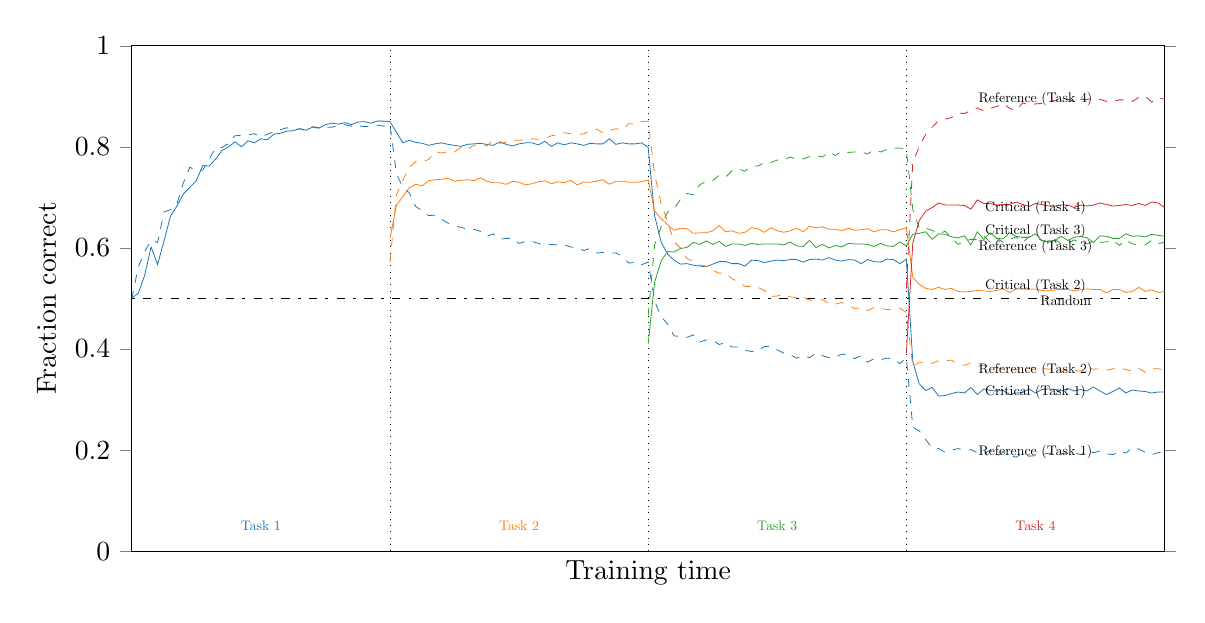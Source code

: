 % This file was created by matplotlib2tikz v0.6.18.
\begin{tikzpicture}

\definecolor{color0}{rgb}{0.122,0.467,0.706}
\definecolor{color1}{rgb}{1,0.498,0.055}
\definecolor{color2}{rgb}{0.173,0.627,0.173}
\definecolor{color3}{rgb}{0.839,0.153,0.157}

\begin{axis}[
every y tick label/.style = {
rotate=0
},
height=8cm,
tick align=outside,
width=14.698cm,
x grid style={white!69.02!black},
xlabel={Training time},
xmajorticks=false,
xmin=0, xmax=160,
y grid style={white!69.02!black},
ylabel={Fraction correct},
ymin=0, ymax=1,
ytick pos=both
]
\addplot [line width=0.29pt, black, dotted, forget plot]
table [row sep=\\]{%
40	0 \\
40	1 \\
};
\addplot [line width=0.29pt, black, dotted, forget plot]
table [row sep=\\]{%
80	0 \\
80	1 \\
};
\addplot [line width=0.29pt, black, dotted, forget plot]
table [row sep=\\]{%
120	0 \\
120	1 \\
};
\addplot [line width=0.29pt, black, dash pattern=on 1pt off 3pt on 3pt off 3pt, forget plot]
table [row sep=\\]{%
0	0.5 \\
160	0.5 \\
};
\addplot [line width=0.29pt, color0, forget plot]
table [row sep=\\]{%
0	0.501 \\
1	0.51 \\
2	0.546 \\
3	0.602 \\
4	0.567 \\
5	0.614 \\
6	0.663 \\
7	0.683 \\
8	0.707 \\
9	0.72 \\
10	0.733 \\
11	0.763 \\
12	0.762 \\
13	0.776 \\
14	0.793 \\
15	0.8 \\
16	0.81 \\
17	0.8 \\
18	0.812 \\
19	0.808 \\
20	0.816 \\
21	0.814 \\
22	0.825 \\
23	0.827 \\
24	0.831 \\
25	0.832 \\
26	0.836 \\
27	0.833 \\
28	0.839 \\
29	0.837 \\
30	0.844 \\
31	0.847 \\
32	0.845 \\
33	0.848 \\
34	0.844 \\
35	0.849 \\
36	0.85 \\
37	0.847 \\
38	0.851 \\
39	0.851 \\
40	0.85 \\
41	0.829 \\
42	0.808 \\
43	0.813 \\
44	0.809 \\
45	0.807 \\
46	0.803 \\
47	0.806 \\
48	0.808 \\
49	0.805 \\
50	0.803 \\
51	0.801 \\
52	0.805 \\
53	0.806 \\
54	0.807 \\
55	0.805 \\
56	0.803 \\
57	0.81 \\
58	0.805 \\
59	0.802 \\
60	0.806 \\
61	0.808 \\
62	0.808 \\
63	0.804 \\
64	0.811 \\
65	0.801 \\
66	0.808 \\
67	0.804 \\
68	0.808 \\
69	0.806 \\
70	0.803 \\
71	0.807 \\
72	0.806 \\
73	0.806 \\
74	0.816 \\
75	0.805 \\
76	0.808 \\
77	0.806 \\
78	0.806 \\
79	0.808 \\
80	0.799 \\
81	0.664 \\
82	0.612 \\
83	0.588 \\
84	0.576 \\
85	0.568 \\
86	0.569 \\
87	0.566 \\
88	0.564 \\
89	0.563 \\
90	0.568 \\
91	0.573 \\
92	0.573 \\
93	0.569 \\
94	0.569 \\
95	0.564 \\
96	0.576 \\
97	0.575 \\
98	0.571 \\
99	0.574 \\
100	0.576 \\
101	0.575 \\
102	0.577 \\
103	0.577 \\
104	0.572 \\
105	0.577 \\
106	0.578 \\
107	0.576 \\
108	0.581 \\
109	0.576 \\
110	0.574 \\
111	0.577 \\
112	0.576 \\
113	0.569 \\
114	0.577 \\
115	0.573 \\
116	0.572 \\
117	0.578 \\
118	0.577 \\
119	0.569 \\
120	0.578 \\
121	0.375 \\
122	0.331 \\
123	0.318 \\
124	0.324 \\
125	0.307 \\
126	0.308 \\
127	0.312 \\
128	0.315 \\
129	0.313 \\
130	0.324 \\
131	0.31 \\
132	0.321 \\
133	0.318 \\
134	0.317 \\
135	0.318 \\
136	0.31 \\
137	0.313 \\
138	0.314 \\
139	0.321 \\
140	0.313 \\
141	0.32 \\
142	0.321 \\
143	0.32 \\
144	0.317 \\
145	0.322 \\
146	0.317 \\
147	0.32 \\
148	0.317 \\
149	0.325 \\
150	0.317 \\
151	0.31 \\
152	0.316 \\
153	0.323 \\
154	0.313 \\
155	0.319 \\
156	0.317 \\
157	0.316 \\
158	0.313 \\
159	0.315 \\
160	0.315 \\
};
\addplot [line width=0.29pt, color0, dashed, forget plot]
table [row sep=\\]{%
0	0.499 \\
1	0.562 \\
2	0.593 \\
3	0.615 \\
4	0.611 \\
5	0.671 \\
6	0.676 \\
7	0.687 \\
8	0.729 \\
9	0.76 \\
10	0.752 \\
11	0.754 \\
12	0.776 \\
13	0.798 \\
14	0.799 \\
15	0.807 \\
16	0.822 \\
17	0.823 \\
18	0.824 \\
19	0.826 \\
20	0.82 \\
21	0.825 \\
22	0.83 \\
23	0.834 \\
24	0.838 \\
25	0.833 \\
26	0.836 \\
27	0.832 \\
28	0.84 \\
29	0.838 \\
30	0.839 \\
31	0.839 \\
32	0.842 \\
33	0.844 \\
34	0.841 \\
35	0.842 \\
36	0.84 \\
37	0.841 \\
38	0.843 \\
39	0.841 \\
40	0.845 \\
41	0.747 \\
42	0.72 \\
43	0.709 \\
44	0.682 \\
45	0.674 \\
46	0.664 \\
47	0.665 \\
48	0.657 \\
49	0.649 \\
50	0.643 \\
51	0.641 \\
52	0.637 \\
53	0.637 \\
54	0.633 \\
55	0.623 \\
56	0.628 \\
57	0.617 \\
58	0.619 \\
59	0.619 \\
60	0.609 \\
61	0.613 \\
62	0.613 \\
63	0.609 \\
64	0.605 \\
65	0.607 \\
66	0.606 \\
67	0.606 \\
68	0.602 \\
69	0.6 \\
70	0.595 \\
71	0.599 \\
72	0.59 \\
73	0.591 \\
74	0.59 \\
75	0.59 \\
76	0.584 \\
77	0.57 \\
78	0.572 \\
79	0.567 \\
80	0.572 \\
81	0.495 \\
82	0.464 \\
83	0.45 \\
84	0.426 \\
85	0.425 \\
86	0.423 \\
87	0.428 \\
88	0.414 \\
89	0.418 \\
90	0.417 \\
91	0.409 \\
92	0.413 \\
93	0.404 \\
94	0.404 \\
95	0.398 \\
96	0.395 \\
97	0.397 \\
98	0.405 \\
99	0.405 \\
100	0.398 \\
101	0.392 \\
102	0.389 \\
103	0.382 \\
104	0.387 \\
105	0.383 \\
106	0.392 \\
107	0.387 \\
108	0.383 \\
109	0.384 \\
110	0.39 \\
111	0.388 \\
112	0.381 \\
113	0.387 \\
114	0.374 \\
115	0.381 \\
116	0.379 \\
117	0.382 \\
118	0.38 \\
119	0.371 \\
120	0.383 \\
121	0.245 \\
122	0.238 \\
123	0.221 \\
124	0.204 \\
125	0.203 \\
126	0.196 \\
127	0.2 \\
128	0.203 \\
129	0.2 \\
130	0.201 \\
131	0.195 \\
132	0.193 \\
133	0.2 \\
134	0.188 \\
135	0.196 \\
136	0.19 \\
137	0.186 \\
138	0.194 \\
139	0.188 \\
140	0.189 \\
141	0.191 \\
142	0.194 \\
143	0.191 \\
144	0.194 \\
145	0.194 \\
146	0.195 \\
147	0.191 \\
148	0.198 \\
149	0.195 \\
150	0.198 \\
151	0.193 \\
152	0.191 \\
153	0.198 \\
154	0.194 \\
155	0.205 \\
156	0.202 \\
157	0.196 \\
158	0.191 \\
159	0.195 \\
160	0.197 \\
};
\addplot [line width=0.29pt, color1, forget plot]
table [row sep=\\]{%
40	0.619 \\
41	0.684 \\
42	0.702 \\
43	0.719 \\
44	0.726 \\
45	0.723 \\
46	0.733 \\
47	0.735 \\
48	0.736 \\
49	0.738 \\
50	0.732 \\
51	0.734 \\
52	0.735 \\
53	0.733 \\
54	0.739 \\
55	0.732 \\
56	0.729 \\
57	0.729 \\
58	0.726 \\
59	0.732 \\
60	0.73 \\
61	0.725 \\
62	0.727 \\
63	0.731 \\
64	0.733 \\
65	0.727 \\
66	0.731 \\
67	0.729 \\
68	0.734 \\
69	0.725 \\
70	0.73 \\
71	0.73 \\
72	0.732 \\
73	0.735 \\
74	0.726 \\
75	0.732 \\
76	0.732 \\
77	0.73 \\
78	0.73 \\
79	0.731 \\
80	0.735 \\
81	0.673 \\
82	0.658 \\
83	0.646 \\
84	0.635 \\
85	0.639 \\
86	0.638 \\
87	0.629 \\
88	0.63 \\
89	0.63 \\
90	0.634 \\
91	0.644 \\
92	0.632 \\
93	0.634 \\
94	0.629 \\
95	0.631 \\
96	0.64 \\
97	0.638 \\
98	0.631 \\
99	0.64 \\
100	0.634 \\
101	0.631 \\
102	0.634 \\
103	0.639 \\
104	0.632 \\
105	0.643 \\
106	0.64 \\
107	0.642 \\
108	0.637 \\
109	0.637 \\
110	0.634 \\
111	0.639 \\
112	0.635 \\
113	0.636 \\
114	0.638 \\
115	0.632 \\
116	0.636 \\
117	0.636 \\
118	0.632 \\
119	0.636 \\
120	0.64 \\
121	0.542 \\
122	0.528 \\
123	0.52 \\
124	0.518 \\
125	0.522 \\
126	0.518 \\
127	0.52 \\
128	0.514 \\
129	0.513 \\
130	0.514 \\
131	0.516 \\
132	0.515 \\
133	0.514 \\
134	0.516 \\
135	0.519 \\
136	0.512 \\
137	0.519 \\
138	0.519 \\
139	0.518 \\
140	0.519 \\
141	0.516 \\
142	0.515 \\
143	0.517 \\
144	0.518 \\
145	0.518 \\
146	0.515 \\
147	0.518 \\
148	0.519 \\
149	0.518 \\
150	0.518 \\
151	0.511 \\
152	0.518 \\
153	0.518 \\
154	0.512 \\
155	0.514 \\
156	0.522 \\
157	0.514 \\
158	0.517 \\
159	0.512 \\
160	0.514 \\
};
\addplot [line width=0.29pt, color1, dashed, forget plot]
table [row sep=\\]{%
40	0.571 \\
41	0.705 \\
42	0.734 \\
43	0.759 \\
44	0.771 \\
45	0.771 \\
46	0.775 \\
47	0.79 \\
48	0.788 \\
49	0.79 \\
50	0.79 \\
51	0.799 \\
52	0.795 \\
53	0.803 \\
54	0.804 \\
55	0.802 \\
56	0.813 \\
57	0.807 \\
58	0.809 \\
59	0.813 \\
60	0.813 \\
61	0.814 \\
62	0.816 \\
63	0.815 \\
64	0.817 \\
65	0.822 \\
66	0.824 \\
67	0.828 \\
68	0.826 \\
69	0.824 \\
70	0.826 \\
71	0.831 \\
72	0.835 \\
73	0.828 \\
74	0.832 \\
75	0.836 \\
76	0.834 \\
77	0.846 \\
78	0.845 \\
79	0.85 \\
80	0.851 \\
81	0.746 \\
82	0.688 \\
83	0.653 \\
84	0.613 \\
85	0.6 \\
86	0.579 \\
87	0.574 \\
88	0.566 \\
89	0.564 \\
90	0.556 \\
91	0.55 \\
92	0.551 \\
93	0.539 \\
94	0.533 \\
95	0.524 \\
96	0.524 \\
97	0.522 \\
98	0.516 \\
99	0.504 \\
100	0.505 \\
101	0.508 \\
102	0.503 \\
103	0.502 \\
104	0.503 \\
105	0.497 \\
106	0.495 \\
107	0.498 \\
108	0.49 \\
109	0.489 \\
110	0.492 \\
111	0.487 \\
112	0.48 \\
113	0.482 \\
114	0.476 \\
115	0.482 \\
116	0.481 \\
117	0.478 \\
118	0.479 \\
119	0.481 \\
120	0.472 \\
121	0.365 \\
122	0.374 \\
123	0.373 \\
124	0.372 \\
125	0.377 \\
126	0.377 \\
127	0.378 \\
128	0.37 \\
129	0.368 \\
130	0.372 \\
131	0.366 \\
132	0.368 \\
133	0.364 \\
134	0.363 \\
135	0.361 \\
136	0.358 \\
137	0.359 \\
138	0.359 \\
139	0.362 \\
140	0.364 \\
141	0.362 \\
142	0.36 \\
143	0.362 \\
144	0.356 \\
145	0.361 \\
146	0.358 \\
147	0.356 \\
148	0.364 \\
149	0.36 \\
150	0.361 \\
151	0.358 \\
152	0.361 \\
153	0.363 \\
154	0.359 \\
155	0.357 \\
156	0.362 \\
157	0.354 \\
158	0.361 \\
159	0.361 \\
160	0.358 \\
};
\addplot [line width=0.29pt, color2, forget plot]
table [row sep=\\]{%
80	0.41 \\
81	0.532 \\
82	0.574 \\
83	0.593 \\
84	0.592 \\
85	0.599 \\
86	0.601 \\
87	0.611 \\
88	0.607 \\
89	0.614 \\
90	0.607 \\
91	0.613 \\
92	0.603 \\
93	0.608 \\
94	0.608 \\
95	0.605 \\
96	0.609 \\
97	0.607 \\
98	0.608 \\
99	0.608 \\
100	0.608 \\
101	0.606 \\
102	0.612 \\
103	0.604 \\
104	0.603 \\
105	0.615 \\
106	0.601 \\
107	0.607 \\
108	0.6 \\
109	0.605 \\
110	0.602 \\
111	0.609 \\
112	0.608 \\
113	0.608 \\
114	0.607 \\
115	0.603 \\
116	0.609 \\
117	0.604 \\
118	0.603 \\
119	0.612 \\
120	0.604 \\
121	0.627 \\
122	0.629 \\
123	0.632 \\
124	0.617 \\
125	0.628 \\
126	0.627 \\
127	0.622 \\
128	0.62 \\
129	0.624 \\
130	0.606 \\
131	0.632 \\
132	0.617 \\
133	0.63 \\
134	0.619 \\
135	0.618 \\
136	0.63 \\
137	0.623 \\
138	0.621 \\
139	0.621 \\
140	0.628 \\
141	0.615 \\
142	0.611 \\
143	0.615 \\
144	0.623 \\
145	0.615 \\
146	0.621 \\
147	0.623 \\
148	0.62 \\
149	0.611 \\
150	0.624 \\
151	0.623 \\
152	0.619 \\
153	0.619 \\
154	0.628 \\
155	0.623 \\
156	0.624 \\
157	0.622 \\
158	0.627 \\
159	0.625 \\
160	0.623 \\
};
\addplot [line width=0.29pt, color2, dashed, forget plot]
table [row sep=\\]{%
80	0.466 \\
81	0.606 \\
82	0.642 \\
83	0.671 \\
84	0.677 \\
85	0.696 \\
86	0.708 \\
87	0.705 \\
88	0.725 \\
89	0.732 \\
90	0.733 \\
91	0.744 \\
92	0.74 \\
93	0.753 \\
94	0.756 \\
95	0.752 \\
96	0.762 \\
97	0.762 \\
98	0.769 \\
99	0.769 \\
100	0.774 \\
101	0.774 \\
102	0.78 \\
103	0.775 \\
104	0.776 \\
105	0.781 \\
106	0.783 \\
107	0.78 \\
108	0.79 \\
109	0.783 \\
110	0.791 \\
111	0.789 \\
112	0.79 \\
113	0.79 \\
114	0.786 \\
115	0.794 \\
116	0.79 \\
117	0.795 \\
118	0.797 \\
119	0.798 \\
120	0.795 \\
121	0.676 \\
122	0.639 \\
123	0.639 \\
124	0.635 \\
125	0.628 \\
126	0.633 \\
127	0.621 \\
128	0.607 \\
129	0.614 \\
130	0.617 \\
131	0.617 \\
132	0.624 \\
133	0.611 \\
134	0.62 \\
135	0.611 \\
136	0.617 \\
137	0.622 \\
138	0.611 \\
139	0.622 \\
140	0.623 \\
141	0.614 \\
142	0.613 \\
143	0.617 \\
144	0.608 \\
145	0.609 \\
146	0.616 \\
147	0.61 \\
148	0.608 \\
149	0.614 \\
150	0.611 \\
151	0.612 \\
152	0.616 \\
153	0.605 \\
154	0.616 \\
155	0.608 \\
156	0.606 \\
157	0.606 \\
158	0.615 \\
159	0.608 \\
160	0.612 \\
};
\addplot [line width=0.29pt, color3, forget plot]
table [row sep=\\]{%
120	0.392 \\
121	0.61 \\
122	0.654 \\
123	0.673 \\
124	0.68 \\
125	0.689 \\
126	0.685 \\
127	0.685 \\
128	0.685 \\
129	0.684 \\
130	0.677 \\
131	0.695 \\
132	0.688 \\
133	0.688 \\
134	0.685 \\
135	0.686 \\
136	0.686 \\
137	0.691 \\
138	0.686 \\
139	0.682 \\
140	0.688 \\
141	0.686 \\
142	0.683 \\
143	0.683 \\
144	0.685 \\
145	0.685 \\
146	0.68 \\
147	0.685 \\
148	0.683 \\
149	0.685 \\
150	0.689 \\
151	0.686 \\
152	0.683 \\
153	0.684 \\
154	0.686 \\
155	0.684 \\
156	0.688 \\
157	0.684 \\
158	0.691 \\
159	0.689 \\
160	0.68 \\
};
\addplot [line width=0.29pt, color3, dashed, forget plot]
table [row sep=\\]{%
120	0.52 \\
121	0.77 \\
122	0.8 \\
123	0.825 \\
124	0.839 \\
125	0.852 \\
126	0.855 \\
127	0.858 \\
128	0.867 \\
129	0.866 \\
130	0.872 \\
131	0.877 \\
132	0.871 \\
133	0.876 \\
134	0.88 \\
135	0.886 \\
136	0.876 \\
137	0.872 \\
138	0.887 \\
139	0.883 \\
140	0.885 \\
141	0.886 \\
142	0.889 \\
143	0.892 \\
144	0.894 \\
145	0.894 \\
146	0.89 \\
147	0.895 \\
148	0.894 \\
149	0.896 \\
150	0.894 \\
151	0.89 \\
152	0.89 \\
153	0.893 \\
154	0.893 \\
155	0.89 \\
156	0.898 \\
157	0.9 \\
158	0.889 \\
159	0.896 \\
160	0.895 \\
};
\node at (axis cs:20,0.05)[
  scale=0.5,
  text=color0,
  rotate=0.0
]{ Task 1};
\node at (axis cs:60,0.05)[
  scale=0.5,
  text=color1,
  rotate=0.0
]{ Task 2};
\node at (axis cs:100,0.05)[
  scale=0.5,
  text=color2,
  rotate=0.0
]{ Task 3};
\node at (axis cs:140,0.05)[
  scale=0.5,
  text=color3,
  rotate=0.0
]{ Task 4};
\node at (axis cs:140,0.495)[
  scale=0.5,
  anchor= west,
  text=black,
  rotate=0.0
]{ Random};
\node at (axis cs:140,0.315)[
  scale=0.5,
  text=black,
  rotate=0.0
]{ Critical (Task 1)};
\node at (axis cs:140,0.524)[
  scale=0.5,
  text=black,
  rotate=0.0
]{ Critical (Task 2)};
\node at (axis cs:140,0.633)[
  scale=0.5,
  text=black,
  rotate=0.0
]{ Critical (Task 3)};
\node at (axis cs:140,0.68)[
  scale=0.5,
  text=black,
  rotate=0.0
]{ Critical (Task 4)};
\node at (axis cs:140,0.197)[
  scale=0.5,
  text=black,
  rotate=0.0
]{ Reference (Task 1)};
\node at (axis cs:140,0.358)[
  scale=0.5,
  text=black,
  rotate=0.0
]{ Reference (Task 2)};
\node at (axis cs:140,0.602)[
  scale=0.5,
  text=black,
  rotate=0.0
]{ Reference (Task 3)};
\node at (axis cs:140,0.895)[
  scale=0.5,
  text=black,
  rotate=0.0
]{ Reference (Task 4)};
\end{axis}

\end{tikzpicture}